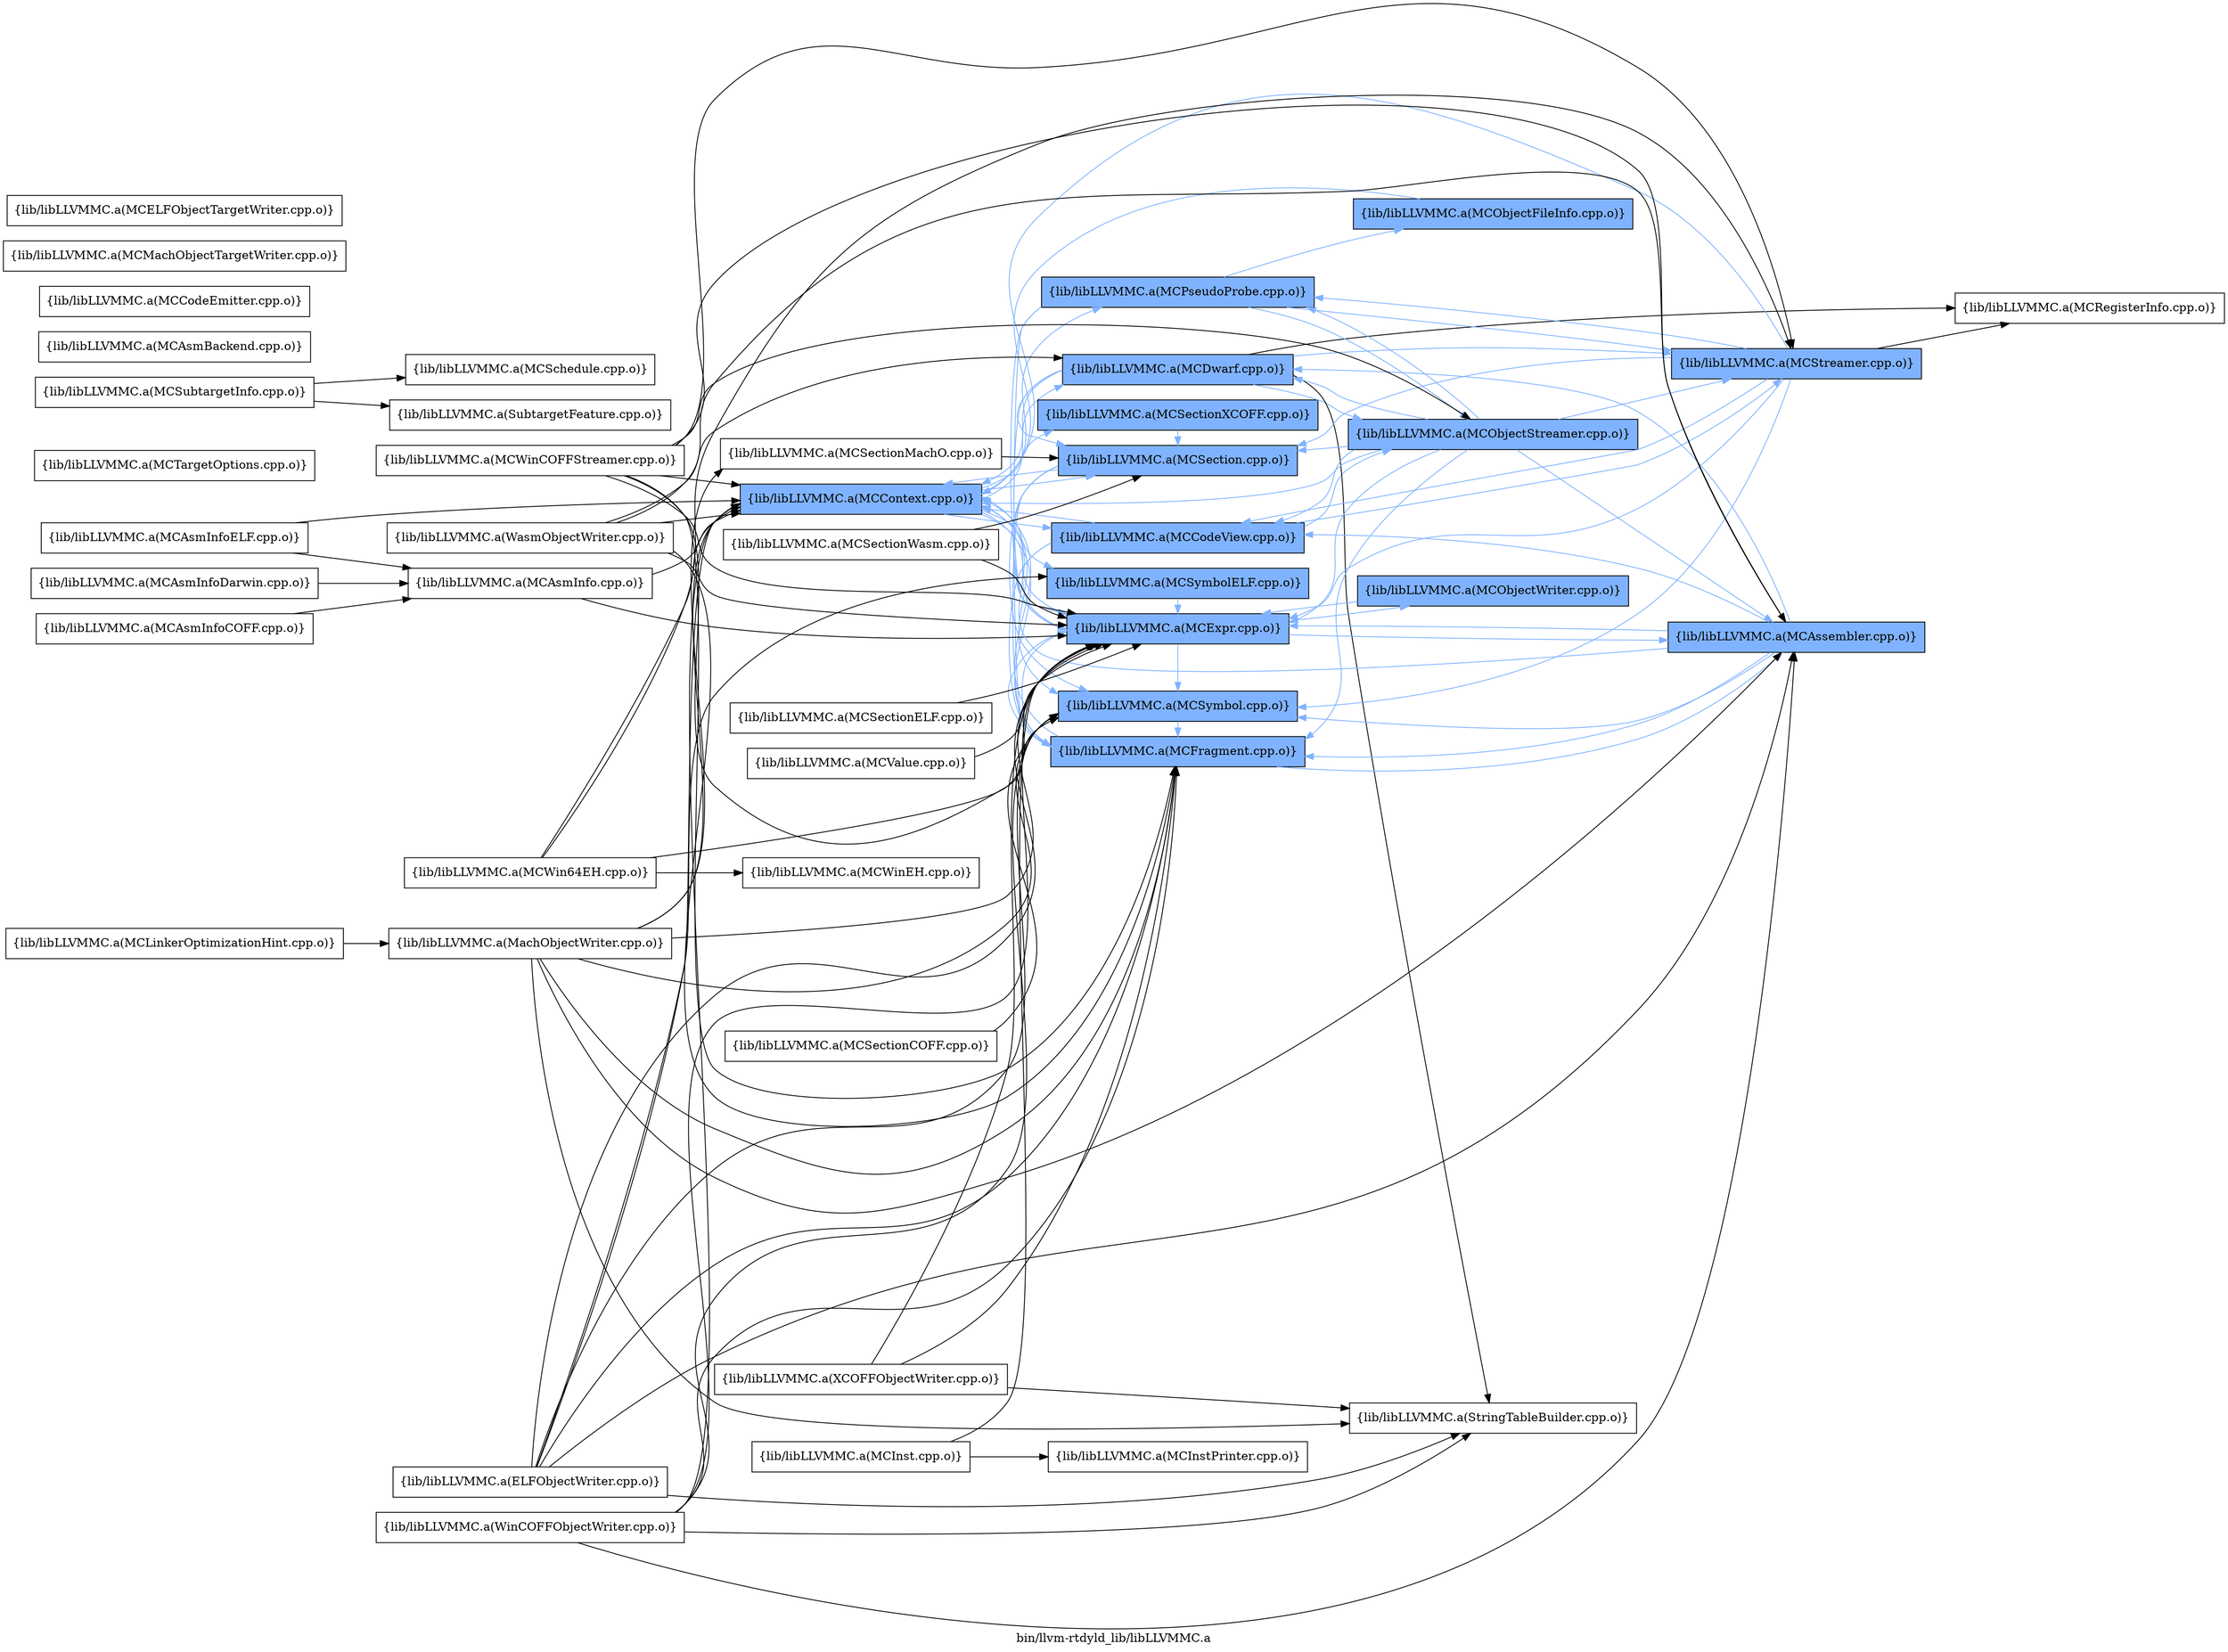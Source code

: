 digraph "bin/llvm-rtdyld_lib/libLLVMMC.a" {
	label="bin/llvm-rtdyld_lib/libLLVMMC.a";
	rankdir=LR;
	{ rank=same; Node0x56374d6d7988;  }
	{ rank=same; Node0x56374d6d71b8; Node0x56374d6dbd08; Node0x56374d6da408; Node0x56374d6dab38; Node0x56374d6d7fc8; Node0x56374d6d95f8; Node0x56374d6db9e8; Node0x56374d6da5e8; Node0x56374d6d9e68;  }
	{ rank=same; Node0x56374d6d7988;  }
	{ rank=same; Node0x56374d6d71b8; Node0x56374d6dbd08; Node0x56374d6da408; Node0x56374d6dab38; Node0x56374d6d7fc8; Node0x56374d6d95f8; Node0x56374d6db9e8; Node0x56374d6da5e8; Node0x56374d6d9e68;  }

	Node0x56374d6d7988 [shape=record,shape=box,group=1,style=filled,fillcolor="0.600000 0.5 1",label="{lib/libLLVMMC.a(MCContext.cpp.o)}"];
	Node0x56374d6d7988 -> Node0x56374d6d71b8[color="0.600000 0.5 1"];
	Node0x56374d6d7988 -> Node0x56374d6dbd08[color="0.600000 0.5 1"];
	Node0x56374d6d7988 -> Node0x56374d6da408[color="0.600000 0.5 1"];
	Node0x56374d6d7988 -> Node0x56374d6dab38[color="0.600000 0.5 1"];
	Node0x56374d6d7988 -> Node0x56374d6d7fc8[color="0.600000 0.5 1"];
	Node0x56374d6d7988 -> Node0x56374d6d95f8[color="0.600000 0.5 1"];
	Node0x56374d6d7988 -> Node0x56374d6db9e8[color="0.600000 0.5 1"];
	Node0x56374d6d7988 -> Node0x56374d6da5e8[color="0.600000 0.5 1"];
	Node0x56374d6d7988 -> Node0x56374d6d9e68[color="0.600000 0.5 1"];
	Node0x56374d6def58 [shape=record,shape=box,group=0,label="{lib/libLLVMMC.a(MCTargetOptions.cpp.o)}"];
	Node0x56374d6da598 [shape=record,shape=box,group=0,label="{lib/libLLVMMC.a(MCAsmInfo.cpp.o)}"];
	Node0x56374d6da598 -> Node0x56374d6d7988;
	Node0x56374d6da598 -> Node0x56374d6da408;
	Node0x56374d6d8ec8 [shape=record,shape=box,group=0,label="{lib/libLLVMMC.a(MCRegisterInfo.cpp.o)}"];
	Node0x56374d6db358 [shape=record,shape=box,group=0,label="{lib/libLLVMMC.a(MCSubtargetInfo.cpp.o)}"];
	Node0x56374d6db358 -> Node0x56374d6dac28;
	Node0x56374d6db358 -> Node0x56374d6dc6b8;
	Node0x56374d6da408 [shape=record,shape=box,group=1,style=filled,fillcolor="0.600000 0.5 1",label="{lib/libLLVMMC.a(MCExpr.cpp.o)}"];
	Node0x56374d6da408 -> Node0x56374d6d8ab8[color="0.600000 0.5 1"];
	Node0x56374d6da408 -> Node0x56374d6d7988[color="0.600000 0.5 1"];
	Node0x56374d6da408 -> Node0x56374d6dab38[color="0.600000 0.5 1"];
	Node0x56374d6da408 -> Node0x56374d6e06c8[color="0.600000 0.5 1"];
	Node0x56374d6da408 -> Node0x56374d6da5e8[color="0.600000 0.5 1"];
	Node0x56374d6de238 [shape=record,shape=box,group=0,label="{lib/libLLVMMC.a(MCInstPrinter.cpp.o)}"];
	Node0x56374d6da188 [shape=record,shape=box,group=0,label="{lib/libLLVMMC.a(MCAsmBackend.cpp.o)}"];
	Node0x56374d6d8ab8 [shape=record,shape=box,group=1,style=filled,fillcolor="0.600000 0.5 1",label="{lib/libLLVMMC.a(MCAssembler.cpp.o)}"];
	Node0x56374d6d8ab8 -> Node0x56374d6d71b8[color="0.600000 0.5 1"];
	Node0x56374d6d8ab8 -> Node0x56374d6d7988[color="0.600000 0.5 1"];
	Node0x56374d6d8ab8 -> Node0x56374d6dbd08[color="0.600000 0.5 1"];
	Node0x56374d6d8ab8 -> Node0x56374d6da408[color="0.600000 0.5 1"];
	Node0x56374d6d8ab8 -> Node0x56374d6dab38[color="0.600000 0.5 1"];
	Node0x56374d6d8ab8 -> Node0x56374d6da5e8[color="0.600000 0.5 1"];
	Node0x56374d6dab38 [shape=record,shape=box,group=1,style=filled,fillcolor="0.600000 0.5 1",label="{lib/libLLVMMC.a(MCFragment.cpp.o)}"];
	Node0x56374d6dab38 -> Node0x56374d6d8ab8[color="0.600000 0.5 1"];
	Node0x56374d6dab38 -> Node0x56374d6d7988[color="0.600000 0.5 1"];
	Node0x56374d6dab38 -> Node0x56374d6da408[color="0.600000 0.5 1"];
	Node0x56374d6d9a58 [shape=record,shape=box,group=0,label="{lib/libLLVMMC.a(MCInst.cpp.o)}"];
	Node0x56374d6d9a58 -> Node0x56374d6da408;
	Node0x56374d6d9a58 -> Node0x56374d6de238;
	Node0x56374d6e0df8 [shape=record,shape=box,group=1,style=filled,fillcolor="0.600000 0.5 1",label="{lib/libLLVMMC.a(MCObjectStreamer.cpp.o)}"];
	Node0x56374d6e0df8 -> Node0x56374d6d8ab8[color="0.600000 0.5 1"];
	Node0x56374d6e0df8 -> Node0x56374d6d71b8[color="0.600000 0.5 1"];
	Node0x56374d6e0df8 -> Node0x56374d6d7988[color="0.600000 0.5 1"];
	Node0x56374d6e0df8 -> Node0x56374d6dbd08[color="0.600000 0.5 1"];
	Node0x56374d6e0df8 -> Node0x56374d6da408[color="0.600000 0.5 1"];
	Node0x56374d6e0df8 -> Node0x56374d6dab38[color="0.600000 0.5 1"];
	Node0x56374d6e0df8 -> Node0x56374d6d7fc8[color="0.600000 0.5 1"];
	Node0x56374d6e0df8 -> Node0x56374d6d95f8[color="0.600000 0.5 1"];
	Node0x56374d6e0df8 -> Node0x56374d6dbb78[color="0.600000 0.5 1"];
	Node0x56374d6dadb8 [shape=record,shape=box,group=0,label="{lib/libLLVMMC.a(MCAsmInfoCOFF.cpp.o)}"];
	Node0x56374d6dadb8 -> Node0x56374d6da598;
	Node0x56374d6dbad8 [shape=record,shape=box,group=0,label="{lib/libLLVMMC.a(MCAsmInfoDarwin.cpp.o)}"];
	Node0x56374d6dbad8 -> Node0x56374d6da598;
	Node0x56374d6db8a8 [shape=record,shape=box,group=0,label="{lib/libLLVMMC.a(MCAsmInfoELF.cpp.o)}"];
	Node0x56374d6db8a8 -> Node0x56374d6da598;
	Node0x56374d6db8a8 -> Node0x56374d6d7988;
	Node0x56374d6d7d98 [shape=record,shape=box,group=0,label="{lib/libLLVMMC.a(MCCodeEmitter.cpp.o)}"];
	Node0x56374d6de468 [shape=record,shape=box,group=0,label="{lib/libLLVMMC.a(MCMachObjectTargetWriter.cpp.o)}"];
	Node0x56374d6da5e8 [shape=record,shape=box,group=1,style=filled,fillcolor="0.600000 0.5 1",label="{lib/libLLVMMC.a(MCSymbol.cpp.o)}"];
	Node0x56374d6da5e8 -> Node0x56374d6dab38[color="0.600000 0.5 1"];
	Node0x56374d6ddd88 [shape=record,shape=box,group=0,label="{lib/libLLVMMC.a(MachObjectWriter.cpp.o)}"];
	Node0x56374d6ddd88 -> Node0x56374d6d8ab8;
	Node0x56374d6ddd88 -> Node0x56374d6d7988;
	Node0x56374d6ddd88 -> Node0x56374d6da408;
	Node0x56374d6ddd88 -> Node0x56374d6dab38;
	Node0x56374d6ddd88 -> Node0x56374d6da9a8;
	Node0x56374d6ddd88 -> Node0x56374d6da5e8;
	Node0x56374d6ddd88 -> Node0x56374d6de198;
	Node0x56374d6db088 [shape=record,shape=box,group=0,label="{lib/libLLVMMC.a(MCELFObjectTargetWriter.cpp.o)}"];
	Node0x56374d6df638 [shape=record,shape=box,group=0,label="{lib/libLLVMMC.a(MCValue.cpp.o)}"];
	Node0x56374d6df638 -> Node0x56374d6da408;
	Node0x56374d6dcca8 [shape=record,shape=box,group=0,label="{lib/libLLVMMC.a(WinCOFFObjectWriter.cpp.o)}"];
	Node0x56374d6dcca8 -> Node0x56374d6d8ab8;
	Node0x56374d6dcca8 -> Node0x56374d6d7988;
	Node0x56374d6dcca8 -> Node0x56374d6da408;
	Node0x56374d6dcca8 -> Node0x56374d6dab38;
	Node0x56374d6dcca8 -> Node0x56374d6da5e8;
	Node0x56374d6dcca8 -> Node0x56374d6de198;
	Node0x56374d6dbb78 [shape=record,shape=box,group=1,style=filled,fillcolor="0.600000 0.5 1",label="{lib/libLLVMMC.a(MCStreamer.cpp.o)}"];
	Node0x56374d6dbb78 -> Node0x56374d6d71b8[color="0.600000 0.5 1"];
	Node0x56374d6dbb78 -> Node0x56374d6d7988[color="0.600000 0.5 1"];
	Node0x56374d6dbb78 -> Node0x56374d6da408[color="0.600000 0.5 1"];
	Node0x56374d6dbb78 -> Node0x56374d6d7fc8[color="0.600000 0.5 1"];
	Node0x56374d6dbb78 -> Node0x56374d6d8ec8;
	Node0x56374d6dbb78 -> Node0x56374d6d95f8[color="0.600000 0.5 1"];
	Node0x56374d6dbb78 -> Node0x56374d6da5e8[color="0.600000 0.5 1"];
	Node0x56374d6dfd18 [shape=record,shape=box,group=0,label="{lib/libLLVMMC.a(MCWin64EH.cpp.o)}"];
	Node0x56374d6dfd18 -> Node0x56374d6d7988;
	Node0x56374d6dfd18 -> Node0x56374d6da408;
	Node0x56374d6dfd18 -> Node0x56374d6dbb78;
	Node0x56374d6dfd18 -> Node0x56374d6e0d08;
	Node0x56374d6e0588 [shape=record,shape=box,group=0,label="{lib/libLLVMMC.a(MCWinCOFFStreamer.cpp.o)}"];
	Node0x56374d6e0588 -> Node0x56374d6d8ab8;
	Node0x56374d6e0588 -> Node0x56374d6d7988;
	Node0x56374d6e0588 -> Node0x56374d6da408;
	Node0x56374d6e0588 -> Node0x56374d6dab38;
	Node0x56374d6e0588 -> Node0x56374d6e0df8;
	Node0x56374d6e0588 -> Node0x56374d6dbb78;
	Node0x56374d6e0588 -> Node0x56374d6da5e8;
	Node0x56374d6e0d08 [shape=record,shape=box,group=0,label="{lib/libLLVMMC.a(MCWinEH.cpp.o)}"];
	Node0x56374d6d71b8 [shape=record,shape=box,group=1,style=filled,fillcolor="0.600000 0.5 1",label="{lib/libLLVMMC.a(MCCodeView.cpp.o)}"];
	Node0x56374d6d71b8 -> Node0x56374d6d7988[color="0.600000 0.5 1"];
	Node0x56374d6d71b8 -> Node0x56374d6da408[color="0.600000 0.5 1"];
	Node0x56374d6d71b8 -> Node0x56374d6dab38[color="0.600000 0.5 1"];
	Node0x56374d6d71b8 -> Node0x56374d6e0df8[color="0.600000 0.5 1"];
	Node0x56374d6d71b8 -> Node0x56374d6dbb78[color="0.600000 0.5 1"];
	Node0x56374d6da908 [shape=record,shape=box,group=0,label="{lib/libLLVMMC.a(ELFObjectWriter.cpp.o)}"];
	Node0x56374d6da908 -> Node0x56374d6d8ab8;
	Node0x56374d6da908 -> Node0x56374d6d7988;
	Node0x56374d6da908 -> Node0x56374d6da408;
	Node0x56374d6da908 -> Node0x56374d6dab38;
	Node0x56374d6da908 -> Node0x56374d6da5e8;
	Node0x56374d6da908 -> Node0x56374d6d9e68;
	Node0x56374d6da908 -> Node0x56374d6de198;
	Node0x56374d6d9e68 [shape=record,shape=box,group=1,style=filled,fillcolor="0.600000 0.5 1",label="{lib/libLLVMMC.a(MCSymbolELF.cpp.o)}"];
	Node0x56374d6d9e68 -> Node0x56374d6da408[color="0.600000 0.5 1"];
	Node0x56374d6de198 [shape=record,shape=box,group=0,label="{lib/libLLVMMC.a(StringTableBuilder.cpp.o)}"];
	Node0x56374d6dbd08 [shape=record,shape=box,group=1,style=filled,fillcolor="0.600000 0.5 1",label="{lib/libLLVMMC.a(MCDwarf.cpp.o)}"];
	Node0x56374d6dbd08 -> Node0x56374d6d7988[color="0.600000 0.5 1"];
	Node0x56374d6dbd08 -> Node0x56374d6da408[color="0.600000 0.5 1"];
	Node0x56374d6dbd08 -> Node0x56374d6e0df8[color="0.600000 0.5 1"];
	Node0x56374d6dbd08 -> Node0x56374d6d8ec8;
	Node0x56374d6dbd08 -> Node0x56374d6d95f8[color="0.600000 0.5 1"];
	Node0x56374d6dbd08 -> Node0x56374d6dbb78[color="0.600000 0.5 1"];
	Node0x56374d6dbd08 -> Node0x56374d6de198;
	Node0x56374d6d7fc8 [shape=record,shape=box,group=1,style=filled,fillcolor="0.600000 0.5 1",label="{lib/libLLVMMC.a(MCPseudoProbe.cpp.o)}"];
	Node0x56374d6d7fc8 -> Node0x56374d6da408[color="0.600000 0.5 1"];
	Node0x56374d6d7fc8 -> Node0x56374d6dab38[color="0.600000 0.5 1"];
	Node0x56374d6d7fc8 -> Node0x56374d6e0df8[color="0.600000 0.5 1"];
	Node0x56374d6d7fc8 -> Node0x56374d6d7348[color="0.600000 0.5 1"];
	Node0x56374d6d7fc8 -> Node0x56374d6dbb78[color="0.600000 0.5 1"];
	Node0x56374d6d95f8 [shape=record,shape=box,group=1,style=filled,fillcolor="0.600000 0.5 1",label="{lib/libLLVMMC.a(MCSection.cpp.o)}"];
	Node0x56374d6d95f8 -> Node0x56374d6d7988[color="0.600000 0.5 1"];
	Node0x56374d6d95f8 -> Node0x56374d6da408[color="0.600000 0.5 1"];
	Node0x56374d6d95f8 -> Node0x56374d6dab38[color="0.600000 0.5 1"];
	Node0x56374d6d95f8 -> Node0x56374d6da5e8[color="0.600000 0.5 1"];
	Node0x56374d6db9e8 [shape=record,shape=box,group=1,style=filled,fillcolor="0.600000 0.5 1",label="{lib/libLLVMMC.a(MCSectionXCOFF.cpp.o)}"];
	Node0x56374d6db9e8 -> Node0x56374d6d95f8[color="0.600000 0.5 1"];
	Node0x56374d6e06c8 [shape=record,shape=box,group=1,style=filled,fillcolor="0.600000 0.5 1",label="{lib/libLLVMMC.a(MCObjectWriter.cpp.o)}"];
	Node0x56374d6e06c8 -> Node0x56374d6da408[color="0.600000 0.5 1"];
	Node0x56374d6d7348 [shape=record,shape=box,group=1,style=filled,fillcolor="0.600000 0.5 1",label="{lib/libLLVMMC.a(MCObjectFileInfo.cpp.o)}"];
	Node0x56374d6d7348 -> Node0x56374d6d7988[color="0.600000 0.5 1"];
	Node0x56374d6d87e8 [shape=record,shape=box,group=0,label="{lib/libLLVMMC.a(MCSectionCOFF.cpp.o)}"];
	Node0x56374d6d87e8 -> Node0x56374d6da5e8;
	Node0x56374d6da278 [shape=record,shape=box,group=0,label="{lib/libLLVMMC.a(MCSectionELF.cpp.o)}"];
	Node0x56374d6da278 -> Node0x56374d6da408;
	Node0x56374d6da9a8 [shape=record,shape=box,group=0,label="{lib/libLLVMMC.a(MCSectionMachO.cpp.o)}"];
	Node0x56374d6da9a8 -> Node0x56374d6d95f8;
	Node0x56374d6d9d28 [shape=record,shape=box,group=0,label="{lib/libLLVMMC.a(MCSectionWasm.cpp.o)}"];
	Node0x56374d6d9d28 -> Node0x56374d6da408;
	Node0x56374d6d9d28 -> Node0x56374d6d95f8;
	Node0x56374d6dac28 [shape=record,shape=box,group=0,label="{lib/libLLVMMC.a(MCSchedule.cpp.o)}"];
	Node0x56374d6dc6b8 [shape=record,shape=box,group=0,label="{lib/libLLVMMC.a(SubtargetFeature.cpp.o)}"];
	Node0x56374d6dd5b8 [shape=record,shape=box,group=0,label="{lib/libLLVMMC.a(MCLinkerOptimizationHint.cpp.o)}"];
	Node0x56374d6dd5b8 -> Node0x56374d6ddd88;
	Node0x56374d6dc028 [shape=record,shape=box,group=0,label="{lib/libLLVMMC.a(WasmObjectWriter.cpp.o)}"];
	Node0x56374d6dc028 -> Node0x56374d6d8ab8;
	Node0x56374d6dc028 -> Node0x56374d6d7988;
	Node0x56374d6dc028 -> Node0x56374d6dbd08;
	Node0x56374d6dc028 -> Node0x56374d6da408;
	Node0x56374d6dc028 -> Node0x56374d6dab38;
	Node0x56374d6dbbc8 [shape=record,shape=box,group=0,label="{lib/libLLVMMC.a(XCOFFObjectWriter.cpp.o)}"];
	Node0x56374d6dbbc8 -> Node0x56374d6da408;
	Node0x56374d6dbbc8 -> Node0x56374d6dab38;
	Node0x56374d6dbbc8 -> Node0x56374d6de198;
}
